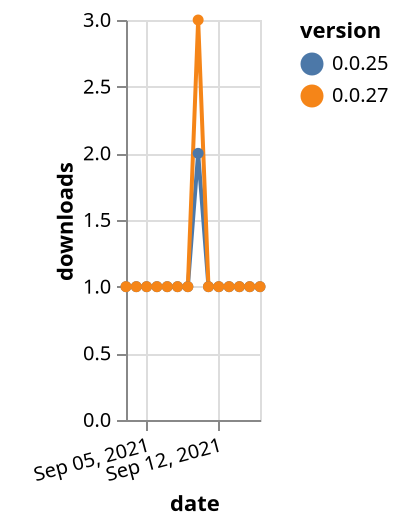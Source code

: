 {"$schema": "https://vega.github.io/schema/vega-lite/v5.json", "description": "A simple bar chart with embedded data.", "data": {"values": [{"date": "2021-09-03", "total": 197, "delta": 1, "version": "0.0.25"}, {"date": "2021-09-04", "total": 198, "delta": 1, "version": "0.0.25"}, {"date": "2021-09-05", "total": 199, "delta": 1, "version": "0.0.25"}, {"date": "2021-09-06", "total": 200, "delta": 1, "version": "0.0.25"}, {"date": "2021-09-07", "total": 201, "delta": 1, "version": "0.0.25"}, {"date": "2021-09-08", "total": 202, "delta": 1, "version": "0.0.25"}, {"date": "2021-09-09", "total": 203, "delta": 1, "version": "0.0.25"}, {"date": "2021-09-10", "total": 205, "delta": 2, "version": "0.0.25"}, {"date": "2021-09-11", "total": 206, "delta": 1, "version": "0.0.25"}, {"date": "2021-09-12", "total": 207, "delta": 1, "version": "0.0.25"}, {"date": "2021-09-13", "total": 208, "delta": 1, "version": "0.0.25"}, {"date": "2021-09-14", "total": 209, "delta": 1, "version": "0.0.25"}, {"date": "2021-09-15", "total": 210, "delta": 1, "version": "0.0.25"}, {"date": "2021-09-16", "total": 211, "delta": 1, "version": "0.0.25"}, {"date": "2021-09-03", "total": 129, "delta": 1, "version": "0.0.27"}, {"date": "2021-09-04", "total": 130, "delta": 1, "version": "0.0.27"}, {"date": "2021-09-05", "total": 131, "delta": 1, "version": "0.0.27"}, {"date": "2021-09-06", "total": 132, "delta": 1, "version": "0.0.27"}, {"date": "2021-09-07", "total": 133, "delta": 1, "version": "0.0.27"}, {"date": "2021-09-08", "total": 134, "delta": 1, "version": "0.0.27"}, {"date": "2021-09-09", "total": 135, "delta": 1, "version": "0.0.27"}, {"date": "2021-09-10", "total": 138, "delta": 3, "version": "0.0.27"}, {"date": "2021-09-11", "total": 139, "delta": 1, "version": "0.0.27"}, {"date": "2021-09-12", "total": 140, "delta": 1, "version": "0.0.27"}, {"date": "2021-09-13", "total": 141, "delta": 1, "version": "0.0.27"}, {"date": "2021-09-14", "total": 142, "delta": 1, "version": "0.0.27"}, {"date": "2021-09-15", "total": 143, "delta": 1, "version": "0.0.27"}, {"date": "2021-09-16", "total": 144, "delta": 1, "version": "0.0.27"}]}, "width": "container", "mark": {"type": "line", "point": {"filled": true}}, "encoding": {"x": {"field": "date", "type": "temporal", "timeUnit": "yearmonthdate", "title": "date", "axis": {"labelAngle": -15}}, "y": {"field": "delta", "type": "quantitative", "title": "downloads"}, "color": {"field": "version", "type": "nominal"}, "tooltip": {"field": "delta"}}}